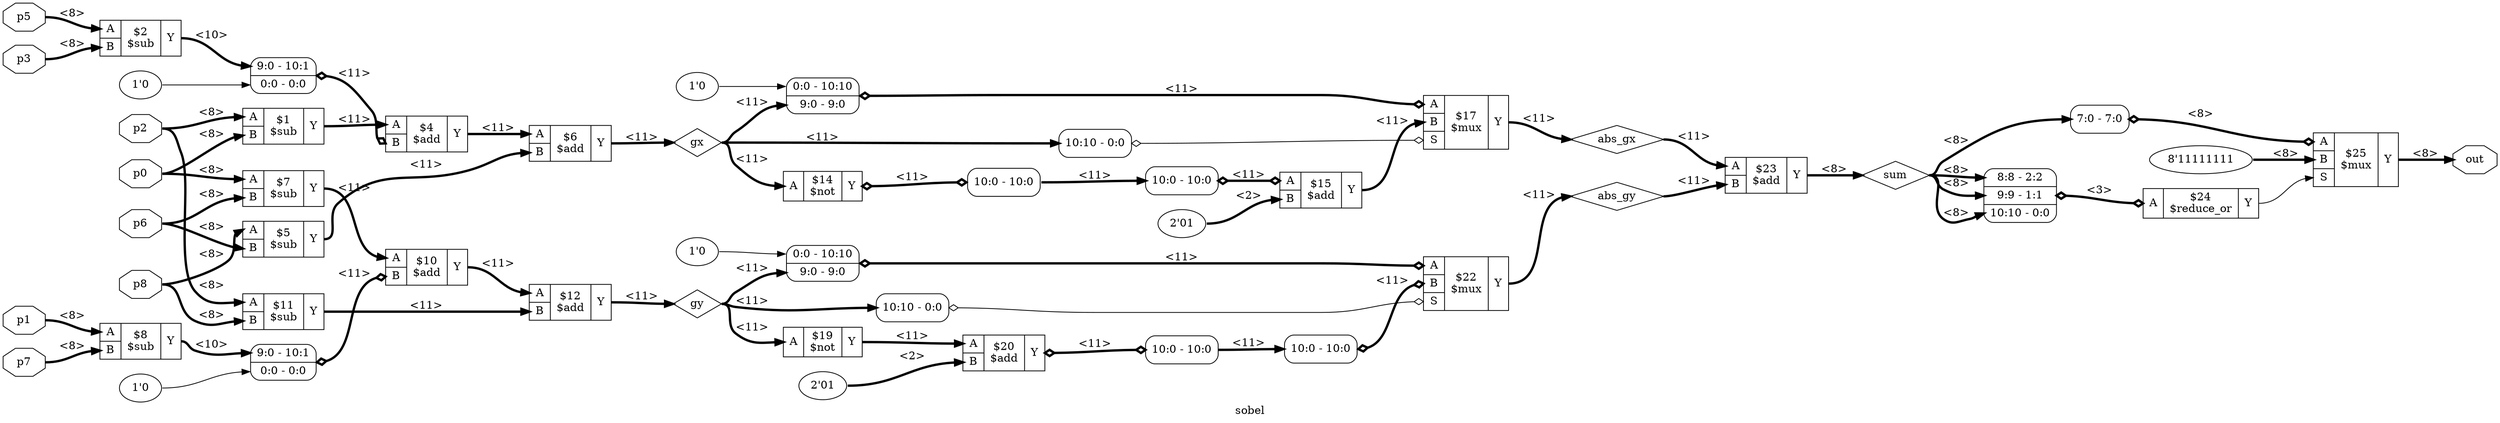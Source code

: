 digraph "sobel" {
label="sobel";
rankdir="LR";
remincross=true;
n15 [ shape=diamond, label="sum", color="black", fontcolor="black" ];
n16 [ shape=diamond, label="abs_gy", color="black", fontcolor="black" ];
n17 [ shape=diamond, label="abs_gx", color="black", fontcolor="black" ];
n18 [ shape=diamond, label="gy", color="black", fontcolor="black" ];
n19 [ shape=diamond, label="gx", color="black", fontcolor="black" ];
n20 [ shape=octagon, label="out", color="black", fontcolor="black" ];
n21 [ shape=octagon, label="p8", color="black", fontcolor="black" ];
n22 [ shape=octagon, label="p7", color="black", fontcolor="black" ];
n23 [ shape=octagon, label="p6", color="black", fontcolor="black" ];
n24 [ shape=octagon, label="p5", color="black", fontcolor="black" ];
n25 [ shape=octagon, label="p3", color="black", fontcolor="black" ];
n26 [ shape=octagon, label="p2", color="black", fontcolor="black" ];
n27 [ shape=octagon, label="p1", color="black", fontcolor="black" ];
n28 [ shape=octagon, label="p0", color="black", fontcolor="black" ];
c31 [ shape=record, label="{{<p29> A}|$19\n$not|{<p30> Y}}" ];
c33 [ shape=record, label="{{<p29> A|<p32> B}|$23\n$add|{<p30> Y}}" ];
v2 [ label="1'0" ];
c35 [ shape=record, label="{{<p29> A|<p32> B|<p34> S}|$17\n$mux|{<p30> Y}}" ];
x0 [ shape=record, style=rounded, label="<s0> 10:10 - 0:0 " ];
x0:e -> c35:p34:w [arrowhead=odiamond, arrowtail=odiamond, dir=both, color="black", label=""];
x1 [ shape=record, style=rounded, label="<s1> 0:0 - 10:10 |<s0> 9:0 - 9:0 " ];
x1:e -> c35:p29:w [arrowhead=odiamond, arrowtail=odiamond, dir=both, color="black", style="setlinewidth(3)", label="<11>"];
v4 [ label="2'01" ];
c36 [ shape=record, label="{{<p29> A|<p32> B}|$20\n$add|{<p30> Y}}" ];
x3 [ shape=record, style=rounded, label="<s0> 10:0 - 10:0 " ];
c36:p30:e -> x3:w [arrowhead=odiamond, arrowtail=odiamond, dir=both, color="black", style="setlinewidth(3)", label="<11>"];
v5 [ label="2'01" ];
c37 [ shape=record, label="{{<p29> A|<p32> B}|$15\n$add|{<p30> Y}}" ];
x6 [ shape=record, style=rounded, label="<s0> 10:0 - 10:0 " ];
x6:e -> c37:p29:w [arrowhead=odiamond, arrowtail=odiamond, dir=both, color="black", style="setlinewidth(3)", label="<11>"];
c38 [ shape=record, label="{{<p29> A}|$14\n$not|{<p30> Y}}" ];
x7 [ shape=record, style=rounded, label="<s0> 10:0 - 10:0 " ];
c38:p30:e -> x7:w [arrowhead=odiamond, arrowtail=odiamond, dir=both, color="black", style="setlinewidth(3)", label="<11>"];
v11 [ label="1'0" ];
c39 [ shape=record, label="{{<p29> A|<p32> B|<p34> S}|$22\n$mux|{<p30> Y}}" ];
x8 [ shape=record, style=rounded, label="<s0> 10:10 - 0:0 " ];
x8:e -> c39:p34:w [arrowhead=odiamond, arrowtail=odiamond, dir=both, color="black", label=""];
x9 [ shape=record, style=rounded, label="<s0> 10:0 - 10:0 " ];
x9:e -> c39:p32:w [arrowhead=odiamond, arrowtail=odiamond, dir=both, color="black", style="setlinewidth(3)", label="<11>"];
x10 [ shape=record, style=rounded, label="<s1> 0:0 - 10:10 |<s0> 9:0 - 9:0 " ];
x10:e -> c39:p29:w [arrowhead=odiamond, arrowtail=odiamond, dir=both, color="black", style="setlinewidth(3)", label="<11>"];
c40 [ shape=record, label="{{<p29> A|<p32> B}|$12\n$add|{<p30> Y}}" ];
c41 [ shape=record, label="{{<p29> A|<p32> B}|$11\n$sub|{<p30> Y}}" ];
v13 [ label="1'0" ];
c42 [ shape=record, label="{{<p29> A|<p32> B}|$10\n$add|{<p30> Y}}" ];
x12 [ shape=record, style=rounded, label="<s1> 9:0 - 10:1 |<s0> 0:0 - 0:0 " ];
x12:e -> c42:p32:w [arrowhead=odiamond, arrowtail=odiamond, dir=both, color="black", style="setlinewidth(3)", label="<11>"];
c43 [ shape=record, label="{{<p29> A}|$24\n$reduce_or|{<p30> Y}}" ];
x14 [ shape=record, style=rounded, label="<s2> 8:8 - 2:2 |<s1> 9:9 - 1:1 |<s0> 10:10 - 0:0 " ];
x14:e -> c43:p29:w [arrowhead=odiamond, arrowtail=odiamond, dir=both, color="black", style="setlinewidth(3)", label="<3>"];
c44 [ shape=record, label="{{<p29> A|<p32> B}|$8\n$sub|{<p30> Y}}" ];
c45 [ shape=record, label="{{<p29> A|<p32> B}|$7\n$sub|{<p30> Y}}" ];
c46 [ shape=record, label="{{<p29> A|<p32> B}|$6\n$add|{<p30> Y}}" ];
c47 [ shape=record, label="{{<p29> A|<p32> B}|$5\n$sub|{<p30> Y}}" ];
v16 [ label="1'0" ];
c48 [ shape=record, label="{{<p29> A|<p32> B}|$4\n$add|{<p30> Y}}" ];
x15 [ shape=record, style=rounded, label="<s1> 9:0 - 10:1 |<s0> 0:0 - 0:0 " ];
x15:e -> c48:p32:w [arrowhead=odiamond, arrowtail=odiamond, dir=both, color="black", style="setlinewidth(3)", label="<11>"];
v17 [ label="8'11111111" ];
c49 [ shape=record, label="{{<p29> A|<p32> B|<p34> S}|$25\n$mux|{<p30> Y}}" ];
x18 [ shape=record, style=rounded, label="<s0> 7:0 - 7:0 " ];
x18:e -> c49:p29:w [arrowhead=odiamond, arrowtail=odiamond, dir=both, color="black", style="setlinewidth(3)", label="<8>"];
c50 [ shape=record, label="{{<p29> A|<p32> B}|$2\n$sub|{<p30> Y}}" ];
c51 [ shape=record, label="{{<p29> A|<p32> B}|$1\n$sub|{<p30> Y}}" ];
c47:p30:e -> c46:p32:w [color="black", style="setlinewidth(3)", label="<11>"];
c48:p30:e -> c46:p29:w [color="black", style="setlinewidth(3)", label="<11>"];
x3:s0:e -> x9:s0:w [color="black", style="setlinewidth(3)", label="<11>"];
c44:p30:e -> x12:s1:w [color="black", style="setlinewidth(3)", label="<10>"];
c51:p30:e -> c48:p29:w [color="black", style="setlinewidth(3)", label="<11>"];
c33:p30:e -> n15:w [color="black", style="setlinewidth(3)", label="<8>"];
n15:e -> x14:s0:w [color="black", style="setlinewidth(3)", label="<8>"];
n15:e -> x14:s1:w [color="black", style="setlinewidth(3)", label="<8>"];
n15:e -> x14:s2:w [color="black", style="setlinewidth(3)", label="<8>"];
n15:e -> x18:s0:w [color="black", style="setlinewidth(3)", label="<8>"];
c39:p30:e -> n16:w [color="black", style="setlinewidth(3)", label="<11>"];
n16:e -> c33:p32:w [color="black", style="setlinewidth(3)", label="<11>"];
c35:p30:e -> n17:w [color="black", style="setlinewidth(3)", label="<11>"];
n17:e -> c33:p29:w [color="black", style="setlinewidth(3)", label="<11>"];
c40:p30:e -> n18:w [color="black", style="setlinewidth(3)", label="<11>"];
n18:e -> c31:p29:w [color="black", style="setlinewidth(3)", label="<11>"];
n18:e -> x10:s0:w [color="black", style="setlinewidth(3)", label="<11>"];
n18:e -> x8:s0:w [color="black", style="setlinewidth(3)", label="<11>"];
c46:p30:e -> n19:w [color="black", style="setlinewidth(3)", label="<11>"];
n19:e -> c38:p29:w [color="black", style="setlinewidth(3)", label="<11>"];
n19:e -> x0:s0:w [color="black", style="setlinewidth(3)", label="<11>"];
n19:e -> x1:s0:w [color="black", style="setlinewidth(3)", label="<11>"];
x7:s0:e -> x6:s0:w [color="black", style="setlinewidth(3)", label="<11>"];
c49:p30:e -> n20:w [color="black", style="setlinewidth(3)", label="<8>"];
n21:e -> c41:p32:w [color="black", style="setlinewidth(3)", label="<8>"];
n21:e -> c47:p29:w [color="black", style="setlinewidth(3)", label="<8>"];
n22:e -> c44:p32:w [color="black", style="setlinewidth(3)", label="<8>"];
n23:e -> c45:p32:w [color="black", style="setlinewidth(3)", label="<8>"];
n23:e -> c47:p32:w [color="black", style="setlinewidth(3)", label="<8>"];
n24:e -> c50:p29:w [color="black", style="setlinewidth(3)", label="<8>"];
n25:e -> c50:p32:w [color="black", style="setlinewidth(3)", label="<8>"];
n26:e -> c41:p29:w [color="black", style="setlinewidth(3)", label="<8>"];
n26:e -> c51:p29:w [color="black", style="setlinewidth(3)", label="<8>"];
n27:e -> c44:p29:w [color="black", style="setlinewidth(3)", label="<8>"];
n28:e -> c45:p29:w [color="black", style="setlinewidth(3)", label="<8>"];
n28:e -> c51:p32:w [color="black", style="setlinewidth(3)", label="<8>"];
c37:p30:e -> c35:p32:w [color="black", style="setlinewidth(3)", label="<11>"];
c41:p30:e -> c40:p32:w [color="black", style="setlinewidth(3)", label="<11>"];
c42:p30:e -> c40:p29:w [color="black", style="setlinewidth(3)", label="<11>"];
c50:p30:e -> x15:s1:w [color="black", style="setlinewidth(3)", label="<10>"];
c31:p30:e -> c36:p29:w [color="black", style="setlinewidth(3)", label="<11>"];
c45:p30:e -> c42:p29:w [color="black", style="setlinewidth(3)", label="<11>"];
c43:p30:e -> c49:p34:w [color="black", label=""];
v11:e -> x10:s1:w [color="black", label=""];
v13:e -> x12:s0:w [color="black", label=""];
v16:e -> x15:s0:w [color="black", label=""];
v17:e -> c49:p32:w [color="black", style="setlinewidth(3)", label="<8>"];
v2:e -> x1:s1:w [color="black", label=""];
v4:e -> c36:p32:w [color="black", style="setlinewidth(3)", label="<2>"];
v5:e -> c37:p32:w [color="black", style="setlinewidth(3)", label="<2>"];
}
